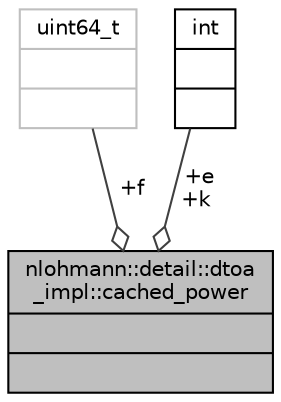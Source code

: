 digraph "nlohmann::detail::dtoa_impl::cached_power"
{
 // INTERACTIVE_SVG=YES
  bgcolor="transparent";
  edge [fontname="Helvetica",fontsize="10",labelfontname="Helvetica",labelfontsize="10"];
  node [fontname="Helvetica",fontsize="10",shape=record];
  Node1 [label="{nlohmann::detail::dtoa\l_impl::cached_power\n||}",height=0.2,width=0.4,color="black", fillcolor="grey75", style="filled" fontcolor="black"];
  Node2 -> Node1 [color="grey25",fontsize="10",style="solid",label=" +f" ,arrowhead="odiamond",fontname="Helvetica"];
  Node2 [label="{uint64_t\n||}",height=0.2,width=0.4,color="grey75"];
  Node3 -> Node1 [color="grey25",fontsize="10",style="solid",label=" +e\n+k" ,arrowhead="odiamond",fontname="Helvetica"];
  Node3 [label="{int\n||}",height=0.2,width=0.4,color="black",URL="$d1/da0/classint.html"];
}
